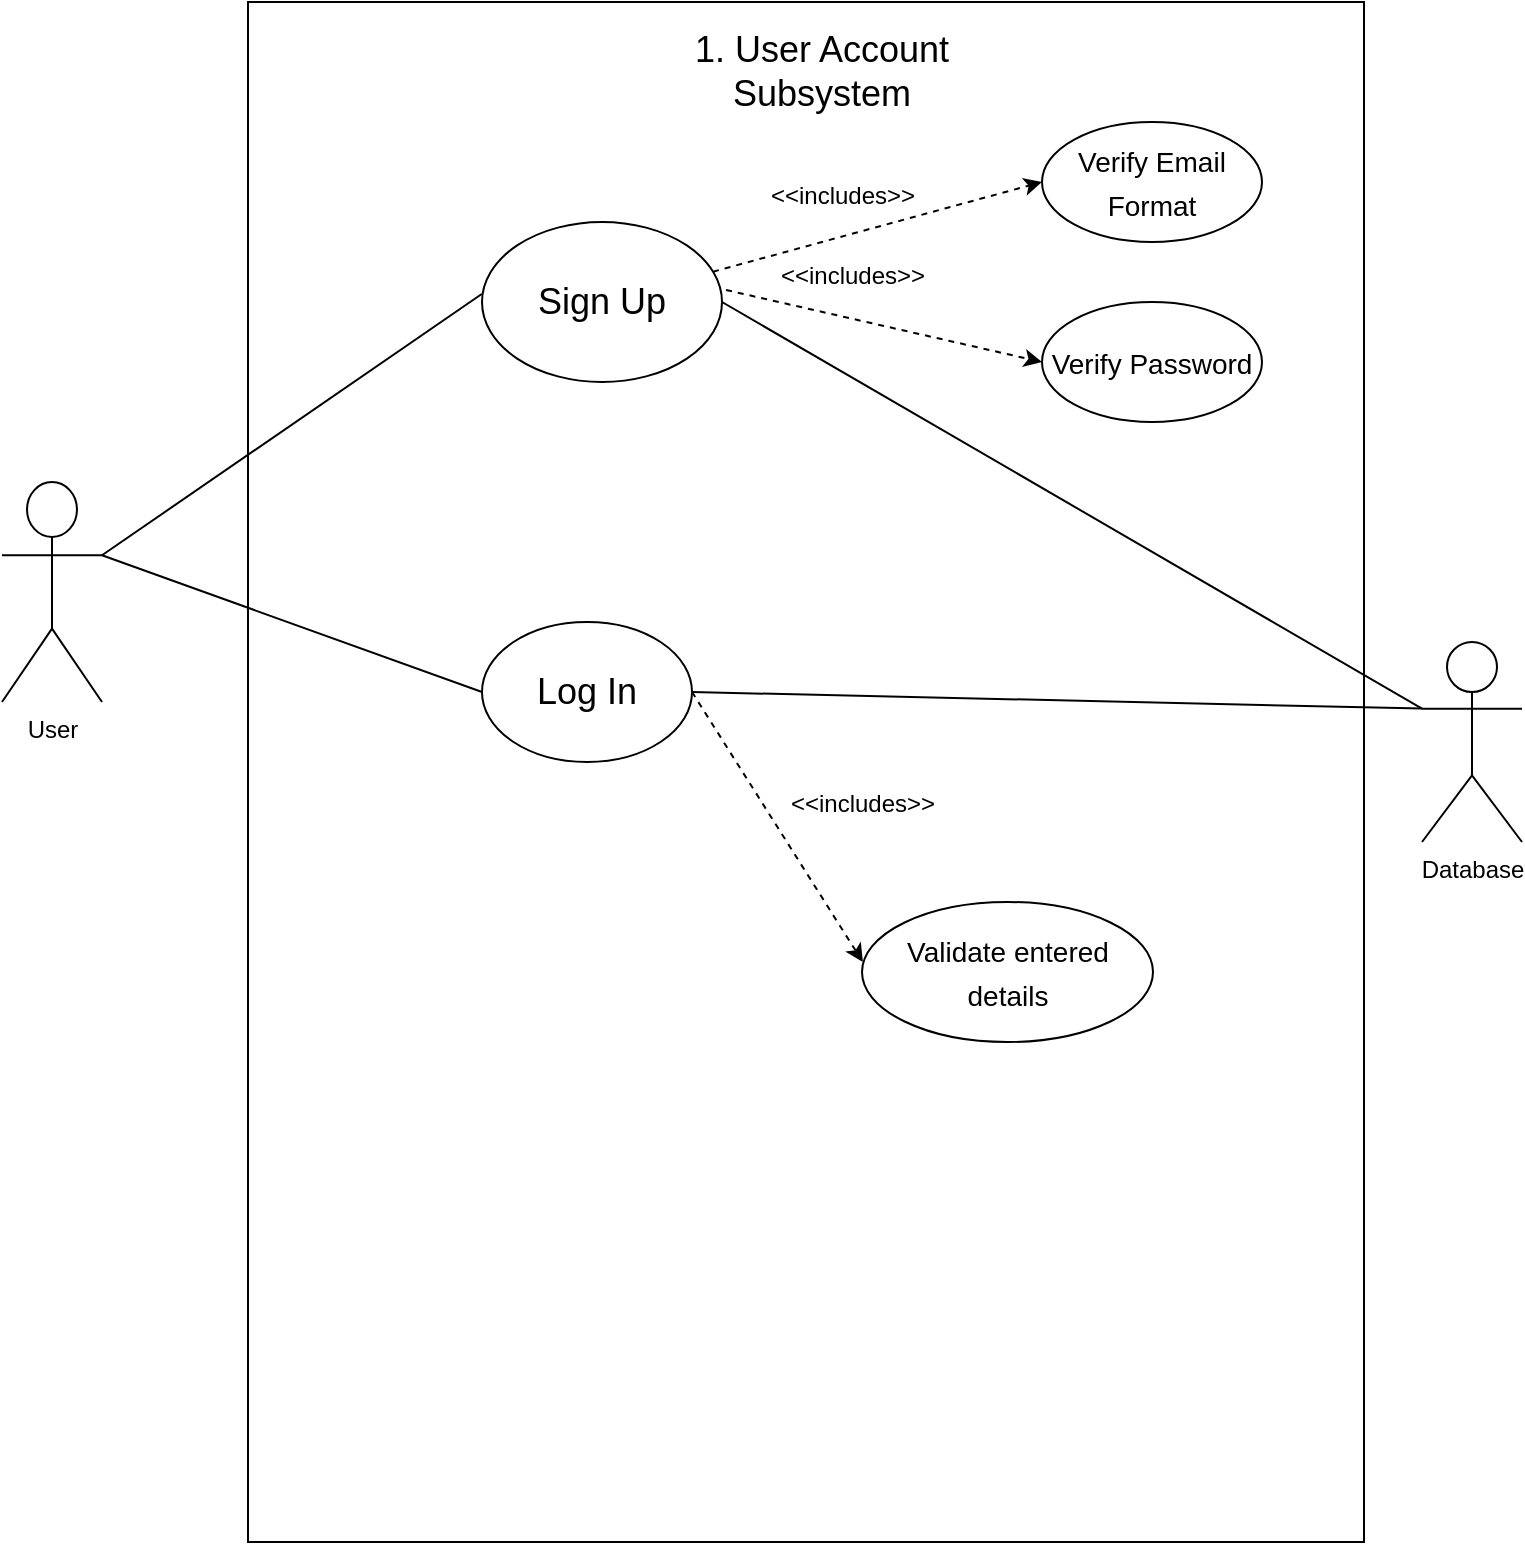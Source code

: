 <mxfile>
    <diagram id="05PRsCcx1xvOo9idGmsl" name="Page-1">
        <mxGraphModel dx="1097" dy="787" grid="1" gridSize="10" guides="1" tooltips="1" connect="1" arrows="1" fold="1" page="1" pageScale="1" pageWidth="850" pageHeight="1100" math="0" shadow="0">
            <root>
                <mxCell id="0"/>
                <mxCell id="1" parent="0"/>
                <mxCell id="2" value="" style="rounded=0;whiteSpace=wrap;html=1;" parent="1" vertex="1">
                    <mxGeometry x="153" y="100" width="558" height="770" as="geometry"/>
                </mxCell>
                <mxCell id="19" style="edgeStyle=none;html=1;fontSize=12;endArrow=none;endFill=0;entryX=-0.001;entryY=0.45;entryDx=0;entryDy=0;entryPerimeter=0;exitX=1;exitY=0.333;exitDx=0;exitDy=0;exitPerimeter=0;" parent="1" source="3" target="9" edge="1">
                    <mxGeometry relative="1" as="geometry"/>
                </mxCell>
                <mxCell id="3" value="User" style="shape=umlActor;verticalLabelPosition=bottom;verticalAlign=top;html=1;outlineConnect=0;" parent="1" vertex="1">
                    <mxGeometry x="30" y="340" width="50" height="110" as="geometry"/>
                </mxCell>
                <mxCell id="4" value="Database" style="shape=umlActor;verticalLabelPosition=bottom;verticalAlign=top;html=1;outlineConnect=0;" parent="1" vertex="1">
                    <mxGeometry x="740" y="420" width="50" height="100" as="geometry"/>
                </mxCell>
                <mxCell id="8" value="1. User Account Subsystem" style="text;html=1;strokeColor=none;fillColor=none;align=center;verticalAlign=middle;whiteSpace=wrap;rounded=0;fontSize=18;" parent="1" vertex="1">
                    <mxGeometry x="345" y="120" width="190" height="30" as="geometry"/>
                </mxCell>
                <mxCell id="15" style="edgeStyle=none;html=1;entryX=0;entryY=0.5;entryDx=0;entryDy=0;fontSize=18;endArrow=classic;endFill=1;dashed=1;" parent="1" source="9" target="14" edge="1">
                    <mxGeometry relative="1" as="geometry"/>
                </mxCell>
                <mxCell id="17" value="&lt;font style=&quot;font-size: 12px;&quot;&gt;&amp;lt;&amp;lt;includes&amp;gt;&amp;gt;&lt;/font&gt;" style="edgeLabel;html=1;align=center;verticalAlign=middle;resizable=0;points=[];fontSize=14;" parent="15" vertex="1" connectable="0">
                    <mxGeometry x="-0.248" y="1" relative="1" as="geometry">
                        <mxPoint x="3" y="-21" as="offset"/>
                    </mxGeometry>
                </mxCell>
                <mxCell id="9" value="Sign Up" style="ellipse;whiteSpace=wrap;html=1;fontSize=18;" parent="1" vertex="1">
                    <mxGeometry x="270" y="210" width="120" height="80" as="geometry"/>
                </mxCell>
                <mxCell id="18" style="edgeStyle=none;html=1;entryX=0;entryY=0.333;entryDx=0;entryDy=0;entryPerimeter=0;fontSize=12;endArrow=none;endFill=0;exitX=1;exitY=0.5;exitDx=0;exitDy=0;" parent="1" source="9" target="4" edge="1">
                    <mxGeometry relative="1" as="geometry"/>
                </mxCell>
                <mxCell id="14" value="&lt;font style=&quot;font-size: 14px;&quot;&gt;Verify Email Format&lt;/font&gt;" style="ellipse;whiteSpace=wrap;html=1;fontSize=18;" parent="1" vertex="1">
                    <mxGeometry x="550" y="160" width="110" height="60" as="geometry"/>
                </mxCell>
                <mxCell id="20" value="Log In" style="ellipse;whiteSpace=wrap;html=1;fontSize=18;" parent="1" vertex="1">
                    <mxGeometry x="270" y="410" width="105" height="70" as="geometry"/>
                </mxCell>
                <mxCell id="21" style="edgeStyle=none;html=1;fontSize=12;endArrow=none;endFill=0;entryX=0;entryY=0.5;entryDx=0;entryDy=0;exitX=1;exitY=0.333;exitDx=0;exitDy=0;exitPerimeter=0;" parent="1" source="3" target="20" edge="1">
                    <mxGeometry relative="1" as="geometry">
                        <mxPoint x="90" y="460" as="sourcePoint"/>
                        <mxPoint x="279.88" y="256" as="targetPoint"/>
                    </mxGeometry>
                </mxCell>
                <mxCell id="22" style="edgeStyle=none;html=1;fontSize=12;endArrow=none;endFill=0;entryX=0;entryY=0.333;entryDx=0;entryDy=0;entryPerimeter=0;exitX=1;exitY=0.5;exitDx=0;exitDy=0;" parent="1" source="20" target="4" edge="1">
                    <mxGeometry relative="1" as="geometry">
                        <mxPoint x="100" y="470" as="sourcePoint"/>
                        <mxPoint x="289.88" y="266" as="targetPoint"/>
                    </mxGeometry>
                </mxCell>
                <mxCell id="23" style="edgeStyle=none;html=1;fontSize=18;endArrow=classic;endFill=1;exitX=1.017;exitY=0.425;exitDx=0;exitDy=0;exitPerimeter=0;entryX=0;entryY=0.5;entryDx=0;entryDy=0;dashed=1;" parent="1" source="9" target="25" edge="1">
                    <mxGeometry relative="1" as="geometry">
                        <mxPoint x="395.709" y="245.144" as="sourcePoint"/>
                        <mxPoint x="740" y="290" as="targetPoint"/>
                    </mxGeometry>
                </mxCell>
                <mxCell id="24" value="&lt;font style=&quot;font-size: 12px;&quot;&gt;&amp;lt;&amp;lt;includes&amp;gt;&amp;gt;&lt;/font&gt;" style="edgeLabel;html=1;align=center;verticalAlign=middle;resizable=0;points=[];fontSize=14;" parent="23" vertex="1" connectable="0">
                    <mxGeometry x="-0.248" y="1" relative="1" as="geometry">
                        <mxPoint x="3" y="-21" as="offset"/>
                    </mxGeometry>
                </mxCell>
                <mxCell id="25" value="&lt;font style=&quot;font-size: 14px;&quot;&gt;Verify Password&lt;/font&gt;" style="ellipse;whiteSpace=wrap;html=1;fontSize=18;" parent="1" vertex="1">
                    <mxGeometry x="550" y="250" width="110" height="60" as="geometry"/>
                </mxCell>
                <mxCell id="26" value="&lt;font style=&quot;font-size: 14px;&quot;&gt;Validate entered details&lt;/font&gt;" style="ellipse;whiteSpace=wrap;html=1;fontSize=18;" parent="1" vertex="1">
                    <mxGeometry x="460" y="550" width="145.5" height="70" as="geometry"/>
                </mxCell>
                <mxCell id="27" style="edgeStyle=none;html=1;entryX=0.003;entryY=0.429;entryDx=0;entryDy=0;fontSize=18;endArrow=classic;endFill=1;exitX=1;exitY=0.5;exitDx=0;exitDy=0;entryPerimeter=0;dashed=1;" parent="1" source="20" target="26" edge="1">
                    <mxGeometry relative="1" as="geometry">
                        <mxPoint x="225.533" y="374.855" as="sourcePoint"/>
                        <mxPoint x="390" y="330" as="targetPoint"/>
                    </mxGeometry>
                </mxCell>
                <mxCell id="28" value="&lt;font style=&quot;font-size: 12px;&quot;&gt;&amp;lt;&amp;lt;includes&amp;gt;&amp;gt;&lt;/font&gt;" style="edgeLabel;html=1;align=center;verticalAlign=middle;resizable=0;points=[];fontSize=14;" parent="27" vertex="1" connectable="0">
                    <mxGeometry x="-0.248" y="1" relative="1" as="geometry">
                        <mxPoint x="52" y="5" as="offset"/>
                    </mxGeometry>
                </mxCell>
            </root>
        </mxGraphModel>
    </diagram>
</mxfile>